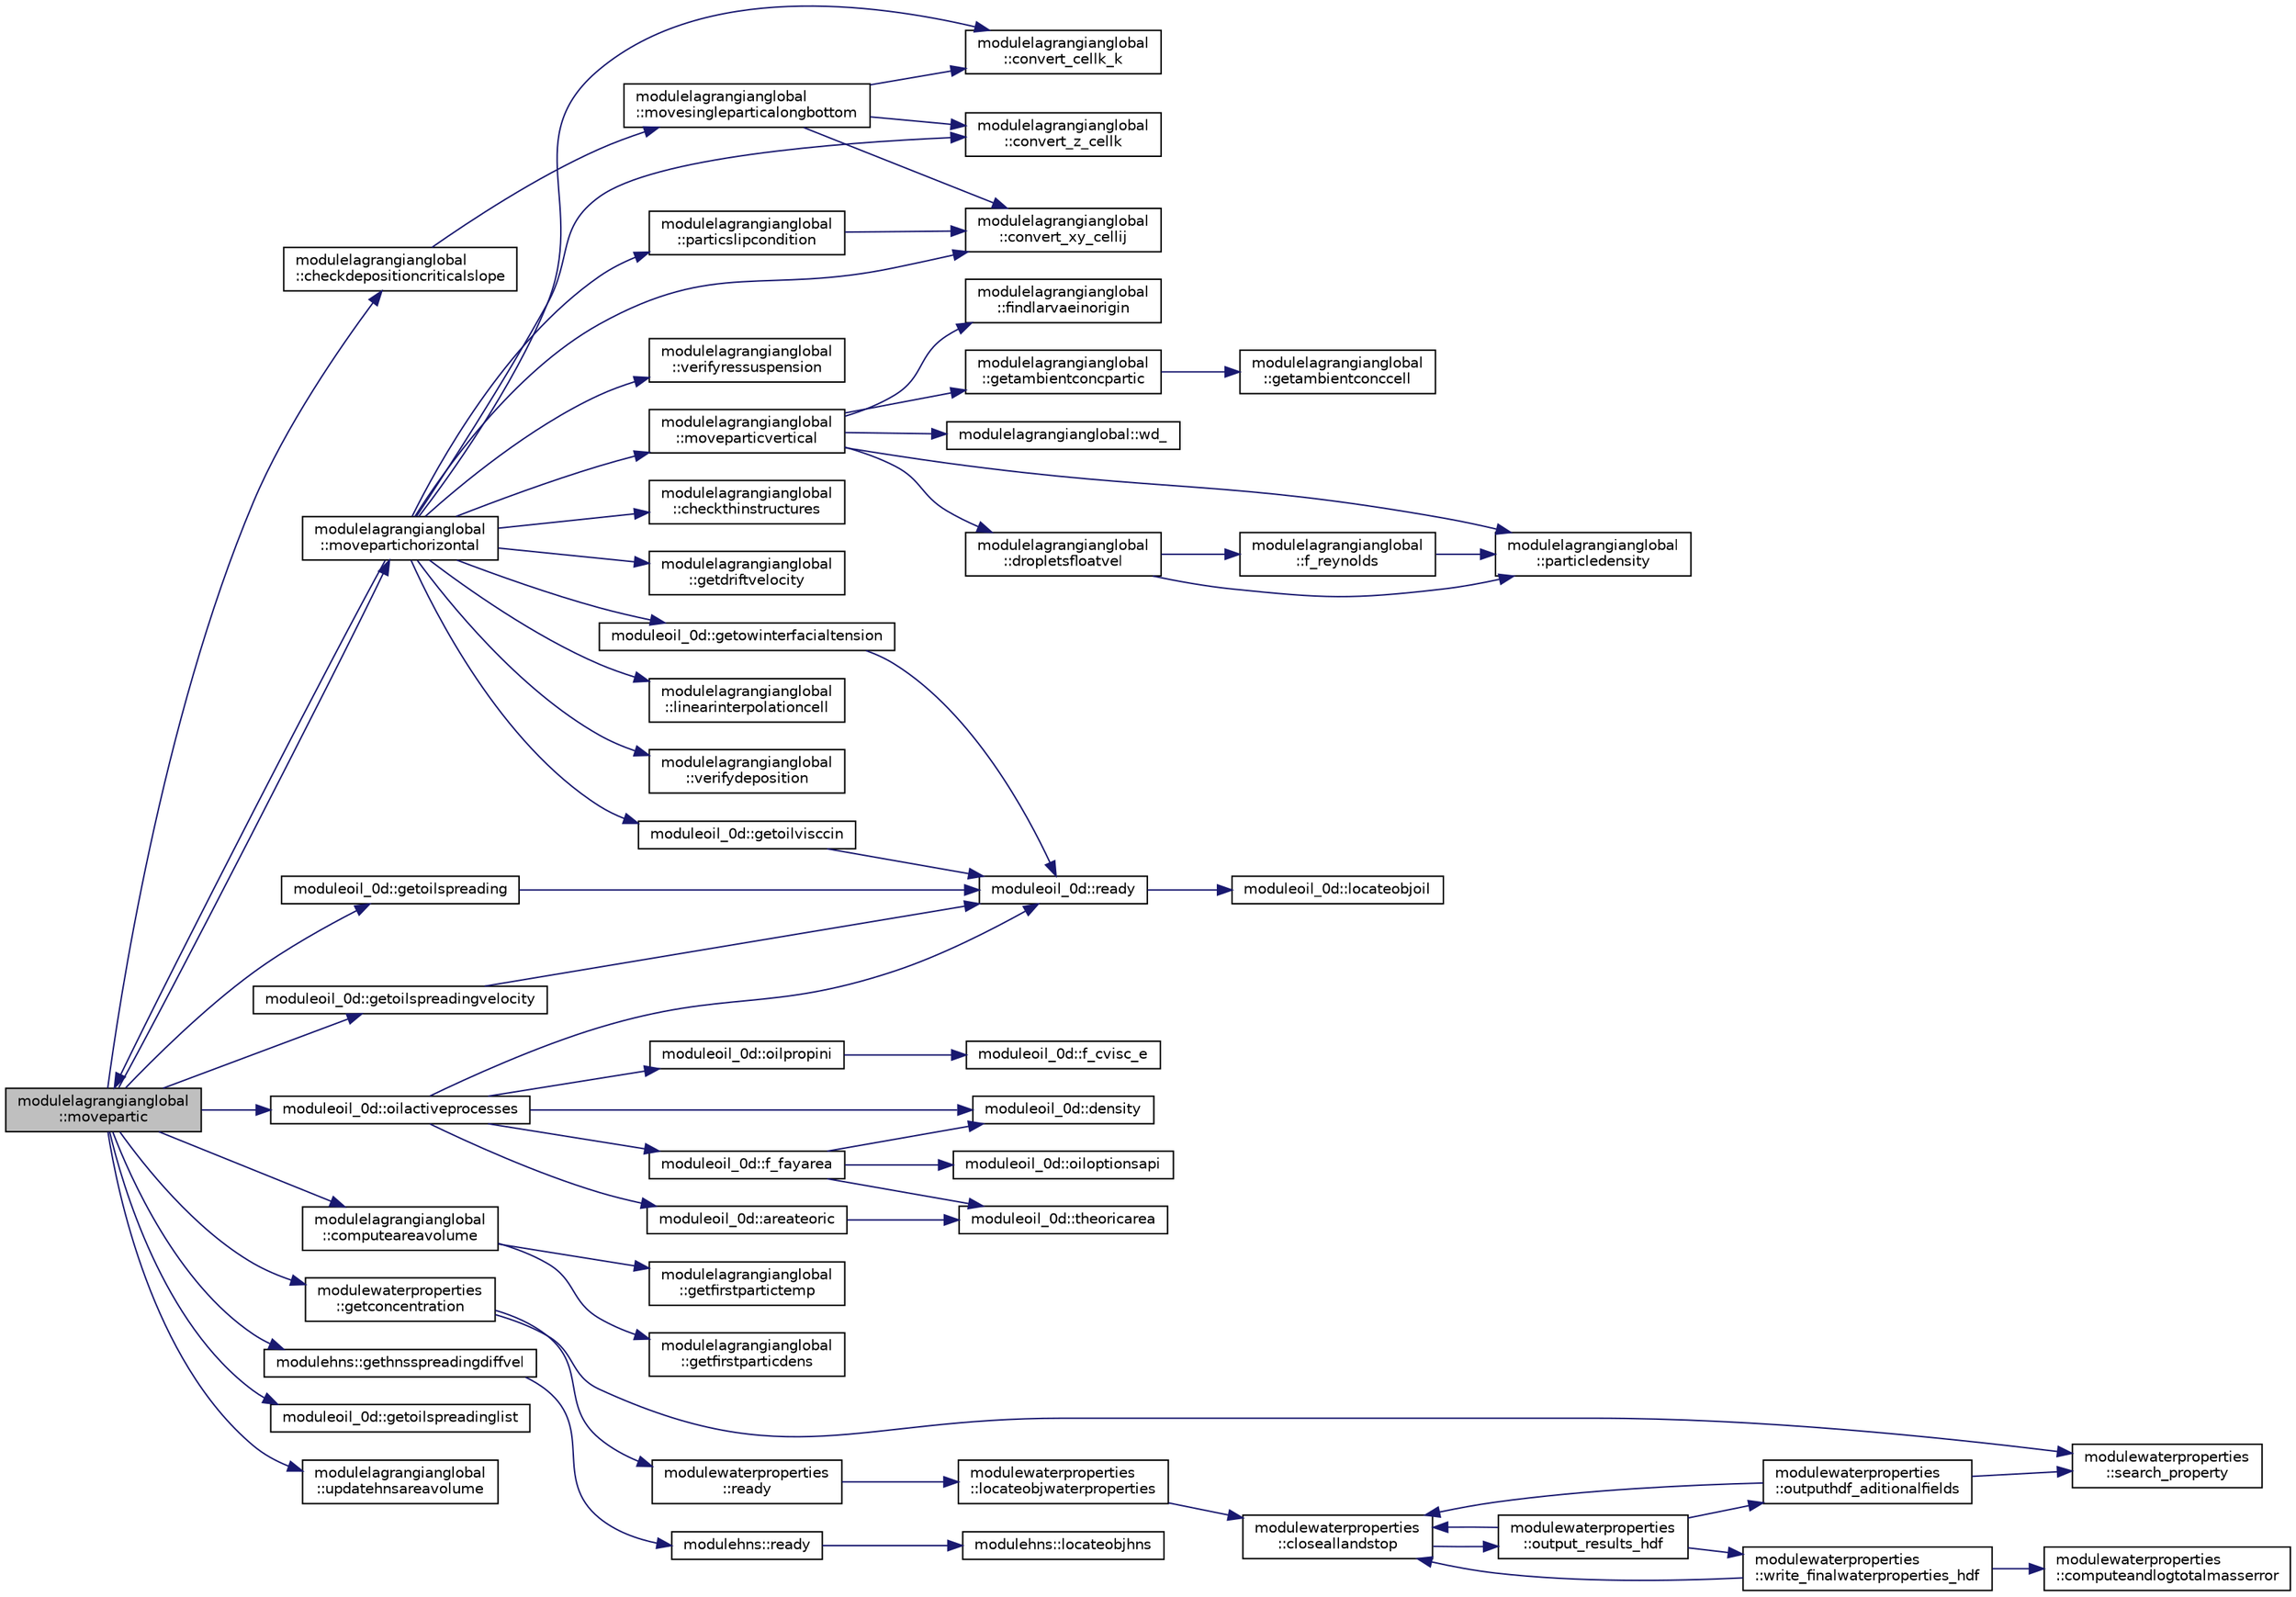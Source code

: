 digraph "modulelagrangianglobal::movepartic"
{
 // LATEX_PDF_SIZE
  edge [fontname="Helvetica",fontsize="10",labelfontname="Helvetica",labelfontsize="10"];
  node [fontname="Helvetica",fontsize="10",shape=record];
  rankdir="LR";
  Node1 [label="modulelagrangianglobal\l::movepartic",height=0.2,width=0.4,color="black", fillcolor="grey75", style="filled", fontcolor="black",tooltip=" "];
  Node1 -> Node2 [color="midnightblue",fontsize="10",style="solid",fontname="Helvetica"];
  Node2 [label="modulelagrangianglobal\l::checkdepositioncriticalslope",height=0.2,width=0.4,color="black", fillcolor="white", style="filled",URL="$namespacemodulelagrangianglobal.html#a4e5213b9661ae1390e3d12edef9f81c7",tooltip=" "];
  Node2 -> Node3 [color="midnightblue",fontsize="10",style="solid",fontname="Helvetica"];
  Node3 [label="modulelagrangianglobal\l::movesingleparticalongbottom",height=0.2,width=0.4,color="black", fillcolor="white", style="filled",URL="$namespacemodulelagrangianglobal.html#a1209586e09bd0fefa36447860795c34e",tooltip=" "];
  Node3 -> Node4 [color="midnightblue",fontsize="10",style="solid",fontname="Helvetica"];
  Node4 [label="modulelagrangianglobal\l::convert_cellk_k",height=0.2,width=0.4,color="black", fillcolor="white", style="filled",URL="$namespacemodulelagrangianglobal.html#a75785d33db5dded34e1de495fe447eac",tooltip=" "];
  Node3 -> Node5 [color="midnightblue",fontsize="10",style="solid",fontname="Helvetica"];
  Node5 [label="modulelagrangianglobal\l::convert_xy_cellij",height=0.2,width=0.4,color="black", fillcolor="white", style="filled",URL="$namespacemodulelagrangianglobal.html#a713100b692a8ced1a6b27a0a1baa4039",tooltip=" "];
  Node3 -> Node6 [color="midnightblue",fontsize="10",style="solid",fontname="Helvetica"];
  Node6 [label="modulelagrangianglobal\l::convert_z_cellk",height=0.2,width=0.4,color="black", fillcolor="white", style="filled",URL="$namespacemodulelagrangianglobal.html#a619a331b54dcc8d330ab6dd05b4eae56",tooltip=" "];
  Node1 -> Node7 [color="midnightblue",fontsize="10",style="solid",fontname="Helvetica"];
  Node7 [label="modulelagrangianglobal\l::computeareavolume",height=0.2,width=0.4,color="black", fillcolor="white", style="filled",URL="$namespacemodulelagrangianglobal.html#ad6190c60927cd9e871e45fcfd4fc5dd2",tooltip=" "];
  Node7 -> Node8 [color="midnightblue",fontsize="10",style="solid",fontname="Helvetica"];
  Node8 [label="modulelagrangianglobal\l::getfirstparticdens",height=0.2,width=0.4,color="black", fillcolor="white", style="filled",URL="$namespacemodulelagrangianglobal.html#a419bd4bef813f469c2fc04f9e386890e",tooltip=" "];
  Node7 -> Node9 [color="midnightblue",fontsize="10",style="solid",fontname="Helvetica"];
  Node9 [label="modulelagrangianglobal\l::getfirstpartictemp",height=0.2,width=0.4,color="black", fillcolor="white", style="filled",URL="$namespacemodulelagrangianglobal.html#a19c897c8ad7d0daf71fbab9514077b55",tooltip=" "];
  Node1 -> Node10 [color="midnightblue",fontsize="10",style="solid",fontname="Helvetica"];
  Node10 [label="modulewaterproperties\l::getconcentration",height=0.2,width=0.4,color="black", fillcolor="white", style="filled",URL="$namespacemodulewaterproperties.html#a45cbba90a6054db2070c49281da1ef56",tooltip=" "];
  Node10 -> Node11 [color="midnightblue",fontsize="10",style="solid",fontname="Helvetica"];
  Node11 [label="modulewaterproperties\l::ready",height=0.2,width=0.4,color="black", fillcolor="white", style="filled",URL="$namespacemodulewaterproperties.html#ad54774dedce486739249cb10b4de21e2",tooltip=" "];
  Node11 -> Node12 [color="midnightblue",fontsize="10",style="solid",fontname="Helvetica"];
  Node12 [label="modulewaterproperties\l::locateobjwaterproperties",height=0.2,width=0.4,color="black", fillcolor="white", style="filled",URL="$namespacemodulewaterproperties.html#ae4516d6c7f3687b0293515314b0ade90",tooltip=" "];
  Node12 -> Node13 [color="midnightblue",fontsize="10",style="solid",fontname="Helvetica"];
  Node13 [label="modulewaterproperties\l::closeallandstop",height=0.2,width=0.4,color="black", fillcolor="white", style="filled",URL="$namespacemodulewaterproperties.html#a5bb74dfe4637836633ca6817a4a72758",tooltip=" "];
  Node13 -> Node14 [color="midnightblue",fontsize="10",style="solid",fontname="Helvetica"];
  Node14 [label="modulewaterproperties\l::output_results_hdf",height=0.2,width=0.4,color="black", fillcolor="white", style="filled",URL="$namespacemodulewaterproperties.html#a78143a2ee73e78a6441a03852a7b9f9a",tooltip=" "];
  Node14 -> Node13 [color="midnightblue",fontsize="10",style="solid",fontname="Helvetica"];
  Node14 -> Node15 [color="midnightblue",fontsize="10",style="solid",fontname="Helvetica"];
  Node15 [label="modulewaterproperties\l::outputhdf_aditionalfields",height=0.2,width=0.4,color="black", fillcolor="white", style="filled",URL="$namespacemodulewaterproperties.html#a0e590dc368b505cd9ea918d724d3eee3",tooltip=" "];
  Node15 -> Node13 [color="midnightblue",fontsize="10",style="solid",fontname="Helvetica"];
  Node15 -> Node16 [color="midnightblue",fontsize="10",style="solid",fontname="Helvetica"];
  Node16 [label="modulewaterproperties\l::search_property",height=0.2,width=0.4,color="black", fillcolor="white", style="filled",URL="$namespacemodulewaterproperties.html#ae6b7d758da27fb15faee52b3ed14029d",tooltip=" "];
  Node14 -> Node17 [color="midnightblue",fontsize="10",style="solid",fontname="Helvetica"];
  Node17 [label="modulewaterproperties\l::write_finalwaterproperties_hdf",height=0.2,width=0.4,color="black", fillcolor="white", style="filled",URL="$namespacemodulewaterproperties.html#a2893cea8ca427b1290aeb65593659aa0",tooltip=" "];
  Node17 -> Node13 [color="midnightblue",fontsize="10",style="solid",fontname="Helvetica"];
  Node17 -> Node18 [color="midnightblue",fontsize="10",style="solid",fontname="Helvetica"];
  Node18 [label="modulewaterproperties\l::computeandlogtotalmasserror",height=0.2,width=0.4,color="black", fillcolor="white", style="filled",URL="$namespacemodulewaterproperties.html#af1b9165b0e72747e4478868c7e5eff00",tooltip=" "];
  Node10 -> Node16 [color="midnightblue",fontsize="10",style="solid",fontname="Helvetica"];
  Node1 -> Node19 [color="midnightblue",fontsize="10",style="solid",fontname="Helvetica"];
  Node19 [label="modulehns::gethnsspreadingdiffvel",height=0.2,width=0.4,color="black", fillcolor="white", style="filled",URL="$namespacemodulehns.html#a13a7fa3be67224e60db06a75d7f0dea7",tooltip=" "];
  Node19 -> Node20 [color="midnightblue",fontsize="10",style="solid",fontname="Helvetica"];
  Node20 [label="modulehns::ready",height=0.2,width=0.4,color="black", fillcolor="white", style="filled",URL="$namespacemodulehns.html#a1b4bda03d346568b51278fca35b05366",tooltip=" "];
  Node20 -> Node21 [color="midnightblue",fontsize="10",style="solid",fontname="Helvetica"];
  Node21 [label="modulehns::locateobjhns",height=0.2,width=0.4,color="black", fillcolor="white", style="filled",URL="$namespacemodulehns.html#aff869b6b5dffbe4b2d00b777a1c0455d",tooltip=" "];
  Node1 -> Node22 [color="midnightblue",fontsize="10",style="solid",fontname="Helvetica"];
  Node22 [label="moduleoil_0d::getoilspreading",height=0.2,width=0.4,color="black", fillcolor="white", style="filled",URL="$namespacemoduleoil__0d.html#af99e71581dc3e88eb79bbabd1712077d",tooltip=" "];
  Node22 -> Node23 [color="midnightblue",fontsize="10",style="solid",fontname="Helvetica"];
  Node23 [label="moduleoil_0d::ready",height=0.2,width=0.4,color="black", fillcolor="white", style="filled",URL="$namespacemoduleoil__0d.html#a5cfb3f6c158c2f89ed12f50f11b66786",tooltip=" "];
  Node23 -> Node24 [color="midnightblue",fontsize="10",style="solid",fontname="Helvetica"];
  Node24 [label="moduleoil_0d::locateobjoil",height=0.2,width=0.4,color="black", fillcolor="white", style="filled",URL="$namespacemoduleoil__0d.html#a9c7229be13ce2cc83e0f461b6355f4fa",tooltip=" "];
  Node1 -> Node25 [color="midnightblue",fontsize="10",style="solid",fontname="Helvetica"];
  Node25 [label="moduleoil_0d::getoilspreadinglist",height=0.2,width=0.4,color="black", fillcolor="white", style="filled",URL="$namespacemoduleoil__0d.html#af81162169a4b962122c4de881bf62957",tooltip=" "];
  Node1 -> Node26 [color="midnightblue",fontsize="10",style="solid",fontname="Helvetica"];
  Node26 [label="moduleoil_0d::getoilspreadingvelocity",height=0.2,width=0.4,color="black", fillcolor="white", style="filled",URL="$namespacemoduleoil__0d.html#a2eecd31ffeaa8edcf98841c8c93d7fb2",tooltip=" "];
  Node26 -> Node23 [color="midnightblue",fontsize="10",style="solid",fontname="Helvetica"];
  Node1 -> Node27 [color="midnightblue",fontsize="10",style="solid",fontname="Helvetica"];
  Node27 [label="modulelagrangianglobal\l::movepartichorizontal",height=0.2,width=0.4,color="black", fillcolor="white", style="filled",URL="$namespacemodulelagrangianglobal.html#ab81fef0d1f9d7e83be8f27e7313bf968",tooltip=" "];
  Node27 -> Node28 [color="midnightblue",fontsize="10",style="solid",fontname="Helvetica"];
  Node28 [label="modulelagrangianglobal\l::checkthinstructures",height=0.2,width=0.4,color="black", fillcolor="white", style="filled",URL="$namespacemodulelagrangianglobal.html#a48ae2541ace36a54cdc28eebb4617d29",tooltip=" "];
  Node27 -> Node4 [color="midnightblue",fontsize="10",style="solid",fontname="Helvetica"];
  Node27 -> Node5 [color="midnightblue",fontsize="10",style="solid",fontname="Helvetica"];
  Node27 -> Node6 [color="midnightblue",fontsize="10",style="solid",fontname="Helvetica"];
  Node27 -> Node29 [color="midnightblue",fontsize="10",style="solid",fontname="Helvetica"];
  Node29 [label="modulelagrangianglobal\l::getdriftvelocity",height=0.2,width=0.4,color="black", fillcolor="white", style="filled",URL="$namespacemodulelagrangianglobal.html#a51b510de4fae6141e3b324bc961177d9",tooltip=" "];
  Node27 -> Node30 [color="midnightblue",fontsize="10",style="solid",fontname="Helvetica"];
  Node30 [label="moduleoil_0d::getoilvisccin",height=0.2,width=0.4,color="black", fillcolor="white", style="filled",URL="$namespacemoduleoil__0d.html#a6049ae3704910b8c95b19beb79419be6",tooltip=" "];
  Node30 -> Node23 [color="midnightblue",fontsize="10",style="solid",fontname="Helvetica"];
  Node27 -> Node31 [color="midnightblue",fontsize="10",style="solid",fontname="Helvetica"];
  Node31 [label="moduleoil_0d::getowinterfacialtension",height=0.2,width=0.4,color="black", fillcolor="white", style="filled",URL="$namespacemoduleoil__0d.html#a07a5b422ec6e58c220beb82777c68f30",tooltip=" "];
  Node31 -> Node23 [color="midnightblue",fontsize="10",style="solid",fontname="Helvetica"];
  Node27 -> Node32 [color="midnightblue",fontsize="10",style="solid",fontname="Helvetica"];
  Node32 [label="modulelagrangianglobal\l::linearinterpolationcell",height=0.2,width=0.4,color="black", fillcolor="white", style="filled",URL="$namespacemodulelagrangianglobal.html#afc0385f12024ec97420d6c4850cd5ae3",tooltip=" "];
  Node27 -> Node1 [color="midnightblue",fontsize="10",style="solid",fontname="Helvetica"];
  Node27 -> Node33 [color="midnightblue",fontsize="10",style="solid",fontname="Helvetica"];
  Node33 [label="modulelagrangianglobal\l::moveparticvertical",height=0.2,width=0.4,color="black", fillcolor="white", style="filled",URL="$namespacemodulelagrangianglobal.html#abff124f5f5744390bce7f4e2ca7b33a4",tooltip=" "];
  Node33 -> Node34 [color="midnightblue",fontsize="10",style="solid",fontname="Helvetica"];
  Node34 [label="modulelagrangianglobal\l::dropletsfloatvel",height=0.2,width=0.4,color="black", fillcolor="white", style="filled",URL="$namespacemodulelagrangianglobal.html#a2080e5fc3db1ae9253fe08012623e1bf",tooltip=" "];
  Node34 -> Node35 [color="midnightblue",fontsize="10",style="solid",fontname="Helvetica"];
  Node35 [label="modulelagrangianglobal\l::f_reynolds",height=0.2,width=0.4,color="black", fillcolor="white", style="filled",URL="$namespacemodulelagrangianglobal.html#abb6d8c7acaf1915a70609c5d8763d229",tooltip=" "];
  Node35 -> Node36 [color="midnightblue",fontsize="10",style="solid",fontname="Helvetica"];
  Node36 [label="modulelagrangianglobal\l::particledensity",height=0.2,width=0.4,color="black", fillcolor="white", style="filled",URL="$namespacemodulelagrangianglobal.html#ab8679a80515beaf8591834517dac26d2",tooltip=" "];
  Node34 -> Node36 [color="midnightblue",fontsize="10",style="solid",fontname="Helvetica"];
  Node33 -> Node37 [color="midnightblue",fontsize="10",style="solid",fontname="Helvetica"];
  Node37 [label="modulelagrangianglobal\l::findlarvaeinorigin",height=0.2,width=0.4,color="black", fillcolor="white", style="filled",URL="$namespacemodulelagrangianglobal.html#a0358a516f0009b4fbeb3513332511d63",tooltip=" "];
  Node33 -> Node38 [color="midnightblue",fontsize="10",style="solid",fontname="Helvetica"];
  Node38 [label="modulelagrangianglobal\l::getambientconcpartic",height=0.2,width=0.4,color="black", fillcolor="white", style="filled",URL="$namespacemodulelagrangianglobal.html#a48f3a78b845b645d04afad9baa94ac01",tooltip=" "];
  Node38 -> Node39 [color="midnightblue",fontsize="10",style="solid",fontname="Helvetica"];
  Node39 [label="modulelagrangianglobal\l::getambientconccell",height=0.2,width=0.4,color="black", fillcolor="white", style="filled",URL="$namespacemodulelagrangianglobal.html#a21c98c8cc24ebb92a5b8821af08be797",tooltip=" "];
  Node33 -> Node36 [color="midnightblue",fontsize="10",style="solid",fontname="Helvetica"];
  Node33 -> Node40 [color="midnightblue",fontsize="10",style="solid",fontname="Helvetica"];
  Node40 [label="modulelagrangianglobal::wd_",height=0.2,width=0.4,color="black", fillcolor="white", style="filled",URL="$namespacemodulelagrangianglobal.html#a89664f3ed8eeda5bbe36dc80afc53a89",tooltip=" "];
  Node27 -> Node41 [color="midnightblue",fontsize="10",style="solid",fontname="Helvetica"];
  Node41 [label="modulelagrangianglobal\l::particslipcondition",height=0.2,width=0.4,color="black", fillcolor="white", style="filled",URL="$namespacemodulelagrangianglobal.html#a59c3bacd80d2e9730bbf1bae5ae46304",tooltip=" "];
  Node41 -> Node5 [color="midnightblue",fontsize="10",style="solid",fontname="Helvetica"];
  Node27 -> Node42 [color="midnightblue",fontsize="10",style="solid",fontname="Helvetica"];
  Node42 [label="modulelagrangianglobal\l::verifydeposition",height=0.2,width=0.4,color="black", fillcolor="white", style="filled",URL="$namespacemodulelagrangianglobal.html#ac2e61e57ce9a9bd0aef7e60998c77a7b",tooltip=" "];
  Node27 -> Node43 [color="midnightblue",fontsize="10",style="solid",fontname="Helvetica"];
  Node43 [label="modulelagrangianglobal\l::verifyressuspension",height=0.2,width=0.4,color="black", fillcolor="white", style="filled",URL="$namespacemodulelagrangianglobal.html#a80a07c5a513340d8b9daa30e86d245a5",tooltip=" "];
  Node1 -> Node44 [color="midnightblue",fontsize="10",style="solid",fontname="Helvetica"];
  Node44 [label="moduleoil_0d::oilactiveprocesses",height=0.2,width=0.4,color="black", fillcolor="white", style="filled",URL="$namespacemoduleoil__0d.html#a555da7465f065b530285f2a3661690f9",tooltip=" "];
  Node44 -> Node45 [color="midnightblue",fontsize="10",style="solid",fontname="Helvetica"];
  Node45 [label="moduleoil_0d::areateoric",height=0.2,width=0.4,color="black", fillcolor="white", style="filled",URL="$namespacemoduleoil__0d.html#ae124c13fd1eb9319a89b0b5eb325d0be",tooltip=" "];
  Node45 -> Node46 [color="midnightblue",fontsize="10",style="solid",fontname="Helvetica"];
  Node46 [label="moduleoil_0d::theoricarea",height=0.2,width=0.4,color="black", fillcolor="white", style="filled",URL="$namespacemoduleoil__0d.html#a45de73afad09d7f9580070bd1ef770e5",tooltip=" "];
  Node44 -> Node47 [color="midnightblue",fontsize="10",style="solid",fontname="Helvetica"];
  Node47 [label="moduleoil_0d::density",height=0.2,width=0.4,color="black", fillcolor="white", style="filled",URL="$namespacemoduleoil__0d.html#a365dbbed79663b6925c5964691b6fae2",tooltip=" "];
  Node44 -> Node48 [color="midnightblue",fontsize="10",style="solid",fontname="Helvetica"];
  Node48 [label="moduleoil_0d::f_fayarea",height=0.2,width=0.4,color="black", fillcolor="white", style="filled",URL="$namespacemoduleoil__0d.html#a4e51cfec6aa7ab1925d6fe26889918be",tooltip=" "];
  Node48 -> Node47 [color="midnightblue",fontsize="10",style="solid",fontname="Helvetica"];
  Node48 -> Node49 [color="midnightblue",fontsize="10",style="solid",fontname="Helvetica"];
  Node49 [label="moduleoil_0d::oiloptionsapi",height=0.2,width=0.4,color="black", fillcolor="white", style="filled",URL="$namespacemoduleoil__0d.html#aee1786140ad8f5a32f57df0b719d830b",tooltip=" "];
  Node48 -> Node46 [color="midnightblue",fontsize="10",style="solid",fontname="Helvetica"];
  Node44 -> Node50 [color="midnightblue",fontsize="10",style="solid",fontname="Helvetica"];
  Node50 [label="moduleoil_0d::oilpropini",height=0.2,width=0.4,color="black", fillcolor="white", style="filled",URL="$namespacemoduleoil__0d.html#a09a236d3f574c98899645e4bed0ef095",tooltip=" "];
  Node50 -> Node51 [color="midnightblue",fontsize="10",style="solid",fontname="Helvetica"];
  Node51 [label="moduleoil_0d::f_cvisc_e",height=0.2,width=0.4,color="black", fillcolor="white", style="filled",URL="$namespacemoduleoil__0d.html#aa41484e186e3a6c29ae4d6e5b3bbdc1e",tooltip=" "];
  Node44 -> Node23 [color="midnightblue",fontsize="10",style="solid",fontname="Helvetica"];
  Node1 -> Node52 [color="midnightblue",fontsize="10",style="solid",fontname="Helvetica"];
  Node52 [label="modulelagrangianglobal\l::updatehnsareavolume",height=0.2,width=0.4,color="black", fillcolor="white", style="filled",URL="$namespacemodulelagrangianglobal.html#a4efc172cbdf3206e44a5ff0f788c26e1",tooltip=" "];
}
